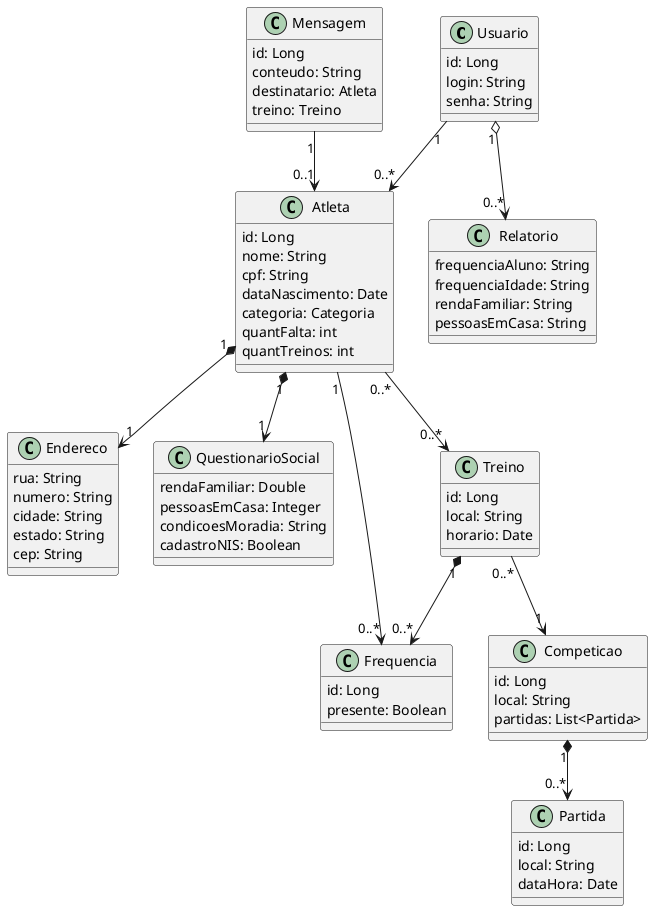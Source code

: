 @startuml SistemaDeGestaoAtletas

' Definição das classes principais

class Usuario {
    id: Long
    login: String
    senha: String
}

class Atleta {
    id: Long
    nome: String
    cpf: String
    dataNascimento: Date
    categoria: Categoria
    quantFalta: int
    quantTreinos: int
}

class Endereco {
    rua: String
    numero: String
    cidade: String
    estado: String
    cep: String
}

class QuestionarioSocial {
    rendaFamiliar: Double
    pessoasEmCasa: Integer
    condicoesMoradia: String
    cadastroNIS: Boolean
}

class Treino {
    id: Long
    local: String
    horario: Date
}

class Frequencia {
    id: Long
    presente: Boolean
}

class Mensagem {
    id: Long
    conteudo: String
    destinatario: Atleta
    treino: Treino
}

class Competicao {
    id: Long
    local: String
    partidas: List<Partida>
}

class Partida {
    id: Long
    local: String
    dataHora: Date
}

class Relatorio {
    frequenciaAluno: String
    frequenciaIdade: String
    rendaFamiliar: String
    pessoasEmCasa: String
}

' Relações entre as classes

Usuario "1" --> "0..*" Atleta 

Atleta "1" *--> "1" Endereco 

Atleta "1" *--> "1" QuestionarioSocial 

Atleta "0..*" --> "0..*" Treino 

Atleta "1" --> "0..*" Frequencia 

Treino "1" *--> "0..*" Frequencia 

Mensagem "1" --> "0..1" Atleta 

Competicao "1" *--> "0..*" Partida 

Treino "0..*" --> "1" Competicao 

Usuario "1" o--> "0..*" Relatorio 


@enduml